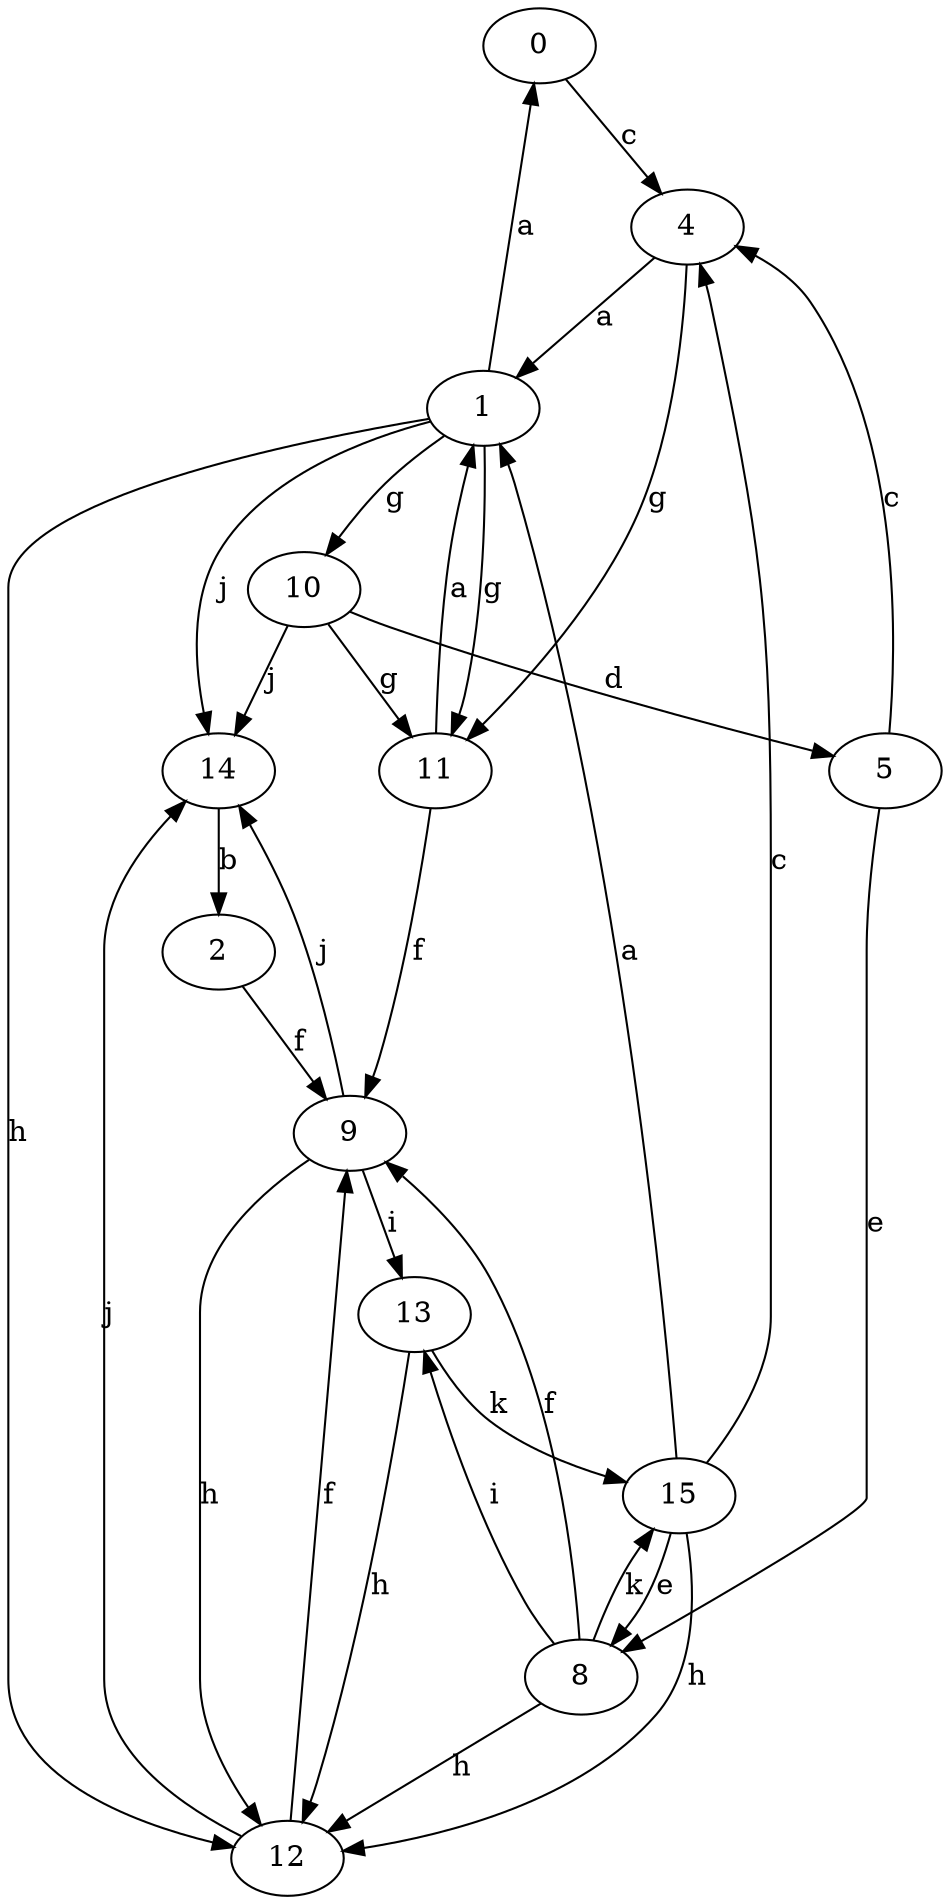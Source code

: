 strict digraph  {
0;
1;
2;
4;
5;
8;
9;
10;
11;
12;
13;
14;
15;
0 -> 4  [label=c];
1 -> 0  [label=a];
1 -> 10  [label=g];
1 -> 11  [label=g];
1 -> 12  [label=h];
1 -> 14  [label=j];
2 -> 9  [label=f];
4 -> 1  [label=a];
4 -> 11  [label=g];
5 -> 4  [label=c];
5 -> 8  [label=e];
8 -> 9  [label=f];
8 -> 12  [label=h];
8 -> 13  [label=i];
8 -> 15  [label=k];
9 -> 12  [label=h];
9 -> 13  [label=i];
9 -> 14  [label=j];
10 -> 5  [label=d];
10 -> 11  [label=g];
10 -> 14  [label=j];
11 -> 1  [label=a];
11 -> 9  [label=f];
12 -> 9  [label=f];
12 -> 14  [label=j];
13 -> 12  [label=h];
13 -> 15  [label=k];
14 -> 2  [label=b];
15 -> 1  [label=a];
15 -> 4  [label=c];
15 -> 8  [label=e];
15 -> 12  [label=h];
}
